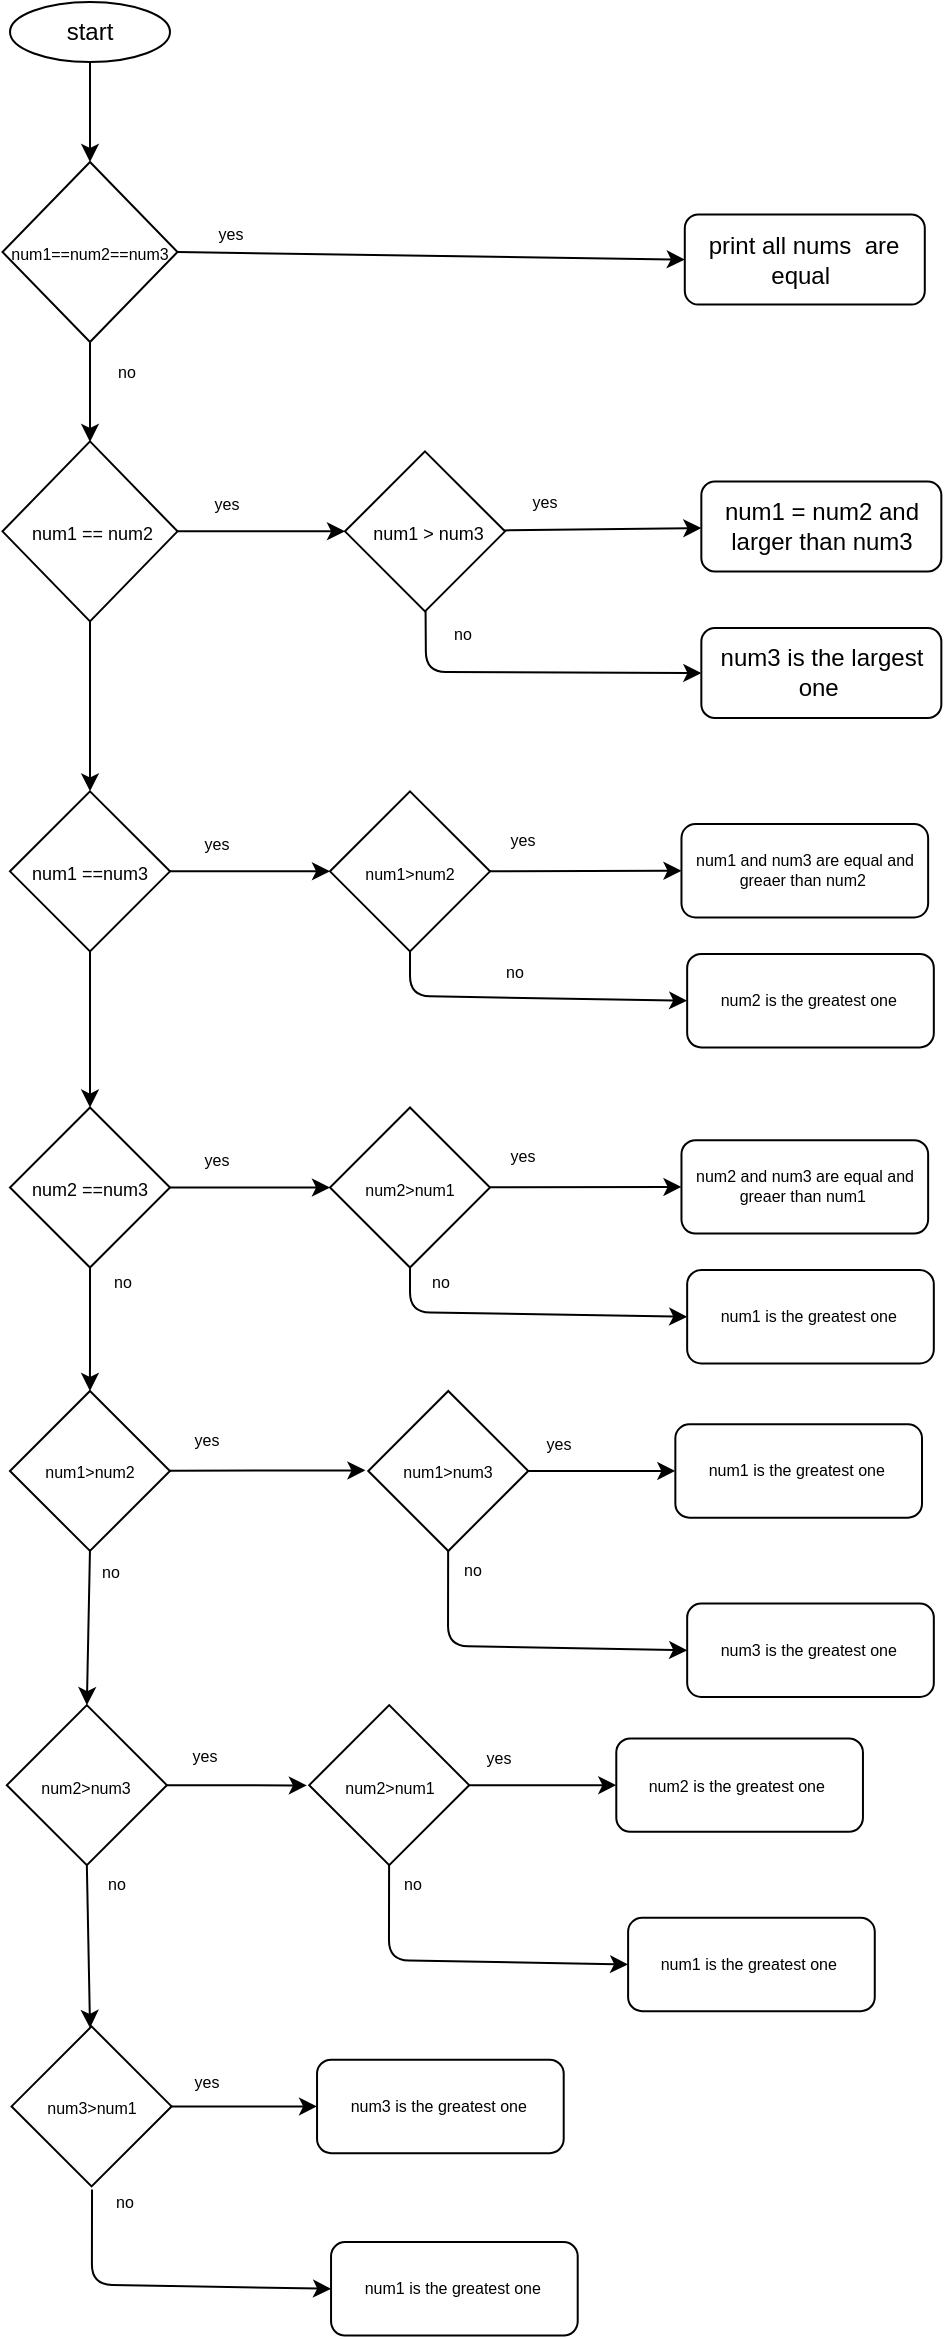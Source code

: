 <mxfile>
    <diagram id="nyAvRrSDTptuYCdxaA_0" name="Page-1">
        <mxGraphModel dx="660" dy="437" grid="1" gridSize="1.181" guides="1" tooltips="1" connect="1" arrows="1" fold="1" page="0" pageScale="1" pageWidth="850" pageHeight="1100" math="0" shadow="0">
            <root>
                <mxCell id="0"/>
                <mxCell id="1" parent="0"/>
                <mxCell id="3" style="edgeStyle=none;html=1;" edge="1" parent="1" source="2">
                    <mxGeometry relative="1" as="geometry">
                        <mxPoint x="240" y="230" as="targetPoint"/>
                    </mxGeometry>
                </mxCell>
                <mxCell id="2" value="start" style="ellipse;whiteSpace=wrap;html=1;" vertex="1" parent="1">
                    <mxGeometry x="200" y="150" width="80" height="30" as="geometry"/>
                </mxCell>
                <mxCell id="6" style="edgeStyle=none;html=1;" edge="1" parent="1" source="5">
                    <mxGeometry relative="1" as="geometry">
                        <mxPoint x="240" y="370" as="targetPoint"/>
                    </mxGeometry>
                </mxCell>
                <mxCell id="8" style="edgeStyle=none;html=1;exitX=1;exitY=0.5;exitDx=0;exitDy=0;entryX=0;entryY=0.5;entryDx=0;entryDy=0;" edge="1" parent="1" source="5" target="10">
                    <mxGeometry relative="1" as="geometry">
                        <mxPoint x="500" y="280" as="targetPoint"/>
                    </mxGeometry>
                </mxCell>
                <mxCell id="5" value="&lt;font style=&quot;font-size: 8px;&quot;&gt;num1==num2==num3&lt;/font&gt;" style="rhombus;whiteSpace=wrap;html=1;" vertex="1" parent="1">
                    <mxGeometry x="196.25" y="230" width="87.5" height="90" as="geometry"/>
                </mxCell>
                <mxCell id="10" value="print all nums&amp;nbsp; are equal&amp;nbsp;" style="rounded=1;whiteSpace=wrap;html=1;spacing=0;" vertex="1" parent="1">
                    <mxGeometry x="537.4" y="256.3" width="120" height="45" as="geometry"/>
                </mxCell>
                <mxCell id="15" value="" style="edgeStyle=none;html=1;fontSize=8;" edge="1" parent="1" source="13" target="14">
                    <mxGeometry relative="1" as="geometry"/>
                </mxCell>
                <mxCell id="32" value="" style="edgeStyle=none;html=1;fontSize=8;" edge="1" parent="1" source="13" target="31">
                    <mxGeometry relative="1" as="geometry"/>
                </mxCell>
                <mxCell id="13" value="&lt;font style=&quot;font-size: 9px;&quot;&gt;&amp;nbsp;num1 == num2&lt;/font&gt;" style="rhombus;whiteSpace=wrap;html=1;" vertex="1" parent="1">
                    <mxGeometry x="196.251" y="369.681" width="87.5" height="90" as="geometry"/>
                </mxCell>
                <mxCell id="23" style="edgeStyle=none;html=1;fontSize=8;" edge="1" parent="1" source="14" target="22">
                    <mxGeometry relative="1" as="geometry"/>
                </mxCell>
                <mxCell id="25" style="edgeStyle=none;html=1;entryX=0;entryY=0.5;entryDx=0;entryDy=0;fontSize=8;" edge="1" parent="1" source="14" target="24">
                    <mxGeometry relative="1" as="geometry">
                        <Array as="points">
                            <mxPoint x="408" y="485"/>
                        </Array>
                    </mxGeometry>
                </mxCell>
                <mxCell id="14" value="&lt;span style=&quot;font-size: 9px;&quot;&gt;&amp;nbsp;num1 &amp;gt; num3&lt;/span&gt;" style="rhombus;whiteSpace=wrap;html=1;" vertex="1" parent="1">
                    <mxGeometry x="367.501" y="374.681" width="80" height="80" as="geometry"/>
                </mxCell>
                <mxCell id="16" value="yes" style="text;html=1;align=center;verticalAlign=middle;resizable=0;points=[];autosize=1;strokeColor=none;fillColor=none;fontSize=8;" vertex="1" parent="1">
                    <mxGeometry x="292.913" y="389.761" width="29.527" height="22.441" as="geometry"/>
                </mxCell>
                <mxCell id="17" value="yes" style="text;html=1;align=center;verticalAlign=middle;resizable=0;points=[];autosize=1;strokeColor=none;fillColor=none;fontSize=8;" vertex="1" parent="1">
                    <mxGeometry x="295.274" y="255.122" width="29.527" height="22.441" as="geometry"/>
                </mxCell>
                <mxCell id="18" value="no" style="text;html=1;align=center;verticalAlign=middle;resizable=0;points=[];autosize=1;strokeColor=none;fillColor=none;fontSize=8;" vertex="1" parent="1">
                    <mxGeometry x="244.305" y="323.623" width="27.165" height="22.441" as="geometry"/>
                </mxCell>
                <mxCell id="21" value="yes" style="text;html=1;align=center;verticalAlign=middle;resizable=0;points=[];autosize=1;strokeColor=none;fillColor=none;fontSize=8;" vertex="1" parent="1">
                    <mxGeometry x="452.364" y="388.582" width="29.527" height="22.441" as="geometry"/>
                </mxCell>
                <mxCell id="22" value="num1 = num2 and larger than num3" style="rounded=1;whiteSpace=wrap;html=1;spacing=0;" vertex="1" parent="1">
                    <mxGeometry x="545.671" y="389.761" width="120" height="45" as="geometry"/>
                </mxCell>
                <mxCell id="24" value="num3 is the largest one&amp;nbsp;" style="rounded=1;whiteSpace=wrap;html=1;spacing=0;" vertex="1" parent="1">
                    <mxGeometry x="545.672" y="462.992" width="120" height="45" as="geometry"/>
                </mxCell>
                <mxCell id="29" value="no" style="text;html=1;align=center;verticalAlign=middle;resizable=0;points=[];autosize=1;strokeColor=none;fillColor=none;fontSize=8;" vertex="1" parent="1">
                    <mxGeometry x="412.024" y="454.682" width="27.165" height="22.441" as="geometry"/>
                </mxCell>
                <mxCell id="34" value="" style="edgeStyle=none;html=1;fontSize=9;" edge="1" parent="1" source="31" target="33">
                    <mxGeometry relative="1" as="geometry"/>
                </mxCell>
                <mxCell id="50" style="edgeStyle=none;html=1;exitX=0.5;exitY=1;exitDx=0;exitDy=0;entryX=0.5;entryY=0;entryDx=0;entryDy=0;fontSize=8;" edge="1" parent="1" source="31" target="49">
                    <mxGeometry relative="1" as="geometry"/>
                </mxCell>
                <mxCell id="31" value="&lt;font style=&quot;font-size: 9px;&quot;&gt;num1 ==num3&lt;/font&gt;" style="rhombus;whiteSpace=wrap;html=1;" vertex="1" parent="1">
                    <mxGeometry x="200.001" y="544.681" width="80" height="80" as="geometry"/>
                </mxCell>
                <mxCell id="43" style="edgeStyle=none;html=1;entryX=0;entryY=0.5;entryDx=0;entryDy=0;fontSize=8;" edge="1" parent="1" source="33" target="42">
                    <mxGeometry relative="1" as="geometry"/>
                </mxCell>
                <mxCell id="45" style="edgeStyle=none;html=1;exitX=0.5;exitY=1;exitDx=0;exitDy=0;entryX=0;entryY=0.5;entryDx=0;entryDy=0;fontSize=8;" edge="1" parent="1" source="33" target="44">
                    <mxGeometry relative="1" as="geometry">
                        <Array as="points">
                            <mxPoint x="400" y="647"/>
                        </Array>
                    </mxGeometry>
                </mxCell>
                <mxCell id="33" value="&lt;font style=&quot;font-size: 8px;&quot;&gt;num1&amp;gt;num2&lt;/font&gt;" style="rhombus;whiteSpace=wrap;html=1;" vertex="1" parent="1">
                    <mxGeometry x="360.001" y="544.681" width="80" height="80" as="geometry"/>
                </mxCell>
                <mxCell id="42" value="num1 and num3 are equal and greaer than num2&amp;nbsp;" style="rounded=1;whiteSpace=wrap;html=1;fontSize=8;" vertex="1" parent="1">
                    <mxGeometry x="535.74" y="561.02" width="123.33" height="46.71" as="geometry"/>
                </mxCell>
                <mxCell id="44" value="num2 is the greatest one&amp;nbsp;" style="rounded=1;whiteSpace=wrap;html=1;fontSize=8;" vertex="1" parent="1">
                    <mxGeometry x="538.581" y="625.981" width="123.33" height="46.71" as="geometry"/>
                </mxCell>
                <mxCell id="46" value="yes" style="text;html=1;align=center;verticalAlign=middle;resizable=0;points=[];autosize=1;strokeColor=none;fillColor=none;fontSize=8;" vertex="1" parent="1">
                    <mxGeometry x="441.735" y="557.483" width="29.527" height="22.441" as="geometry"/>
                </mxCell>
                <mxCell id="47" value="no" style="text;html=1;align=center;verticalAlign=middle;resizable=0;points=[];autosize=1;strokeColor=none;fillColor=none;fontSize=8;" vertex="1" parent="1">
                    <mxGeometry x="438.006" y="623.624" width="27.165" height="22.441" as="geometry"/>
                </mxCell>
                <mxCell id="48" value="yes" style="text;html=1;align=center;verticalAlign=middle;resizable=0;points=[];autosize=1;strokeColor=none;fillColor=none;fontSize=8;" vertex="1" parent="1">
                    <mxGeometry x="288.184" y="559.842" width="29.527" height="22.441" as="geometry"/>
                </mxCell>
                <mxCell id="66" style="edgeStyle=none;html=1;exitX=0.5;exitY=1;exitDx=0;exitDy=0;entryX=0.5;entryY=0;entryDx=0;entryDy=0;fontSize=8;" edge="1" parent="1" source="49" target="62">
                    <mxGeometry relative="1" as="geometry"/>
                </mxCell>
                <mxCell id="49" value="&lt;font style=&quot;font-size: 9px;&quot;&gt;num2 ==num3&lt;/font&gt;" style="rhombus;whiteSpace=wrap;html=1;" vertex="1" parent="1">
                    <mxGeometry x="200.002" y="702.752" width="80" height="80" as="geometry"/>
                </mxCell>
                <mxCell id="51" value="" style="edgeStyle=none;html=1;fontSize=9;" edge="1" parent="1" target="54">
                    <mxGeometry relative="1" as="geometry">
                        <mxPoint x="280.002" y="742.752" as="sourcePoint"/>
                    </mxGeometry>
                </mxCell>
                <mxCell id="52" style="edgeStyle=none;html=1;entryX=0;entryY=0.5;entryDx=0;entryDy=0;fontSize=8;" edge="1" parent="1" source="54" target="55">
                    <mxGeometry relative="1" as="geometry"/>
                </mxCell>
                <mxCell id="53" style="edgeStyle=none;html=1;exitX=0.5;exitY=1;exitDx=0;exitDy=0;entryX=0;entryY=0.5;entryDx=0;entryDy=0;fontSize=8;" edge="1" parent="1" source="54" target="56">
                    <mxGeometry relative="1" as="geometry">
                        <Array as="points">
                            <mxPoint x="400.001" y="805.071"/>
                        </Array>
                    </mxGeometry>
                </mxCell>
                <mxCell id="54" value="&lt;font style=&quot;font-size: 8px;&quot;&gt;num2&amp;gt;num1&lt;/font&gt;" style="rhombus;whiteSpace=wrap;html=1;" vertex="1" parent="1">
                    <mxGeometry x="360.002" y="702.752" width="80" height="80" as="geometry"/>
                </mxCell>
                <mxCell id="55" value="num2 and num3 are equal and greaer than num1&amp;nbsp;" style="rounded=1;whiteSpace=wrap;html=1;fontSize=8;" vertex="1" parent="1">
                    <mxGeometry x="535.741" y="719.091" width="123.33" height="46.71" as="geometry"/>
                </mxCell>
                <mxCell id="56" value="num1 is the greatest one&amp;nbsp;" style="rounded=1;whiteSpace=wrap;html=1;fontSize=8;" vertex="1" parent="1">
                    <mxGeometry x="538.582" y="784.052" width="123.33" height="46.71" as="geometry"/>
                </mxCell>
                <mxCell id="57" value="yes" style="text;html=1;align=center;verticalAlign=middle;resizable=0;points=[];autosize=1;strokeColor=none;fillColor=none;fontSize=8;" vertex="1" parent="1">
                    <mxGeometry x="441.736" y="715.554" width="29.527" height="22.441" as="geometry"/>
                </mxCell>
                <mxCell id="58" value="no" style="text;html=1;align=center;verticalAlign=middle;resizable=0;points=[];autosize=1;strokeColor=none;fillColor=none;fontSize=8;" vertex="1" parent="1">
                    <mxGeometry x="401.577" y="778.345" width="27.165" height="22.441" as="geometry"/>
                </mxCell>
                <mxCell id="59" value="yes" style="text;html=1;align=center;verticalAlign=middle;resizable=0;points=[];autosize=1;strokeColor=none;fillColor=none;fontSize=8;" vertex="1" parent="1">
                    <mxGeometry x="288.185" y="717.913" width="29.527" height="22.441" as="geometry"/>
                </mxCell>
                <mxCell id="60" style="edgeStyle=none;html=1;entryX=0;entryY=0.5;entryDx=0;entryDy=0;fontSize=8;" edge="1" parent="1" source="62">
                    <mxGeometry relative="1" as="geometry">
                        <mxPoint x="377.711" y="884.176" as="targetPoint"/>
                    </mxGeometry>
                </mxCell>
                <mxCell id="69" style="edgeStyle=none;html=1;exitX=0.5;exitY=1;exitDx=0;exitDy=0;entryX=0.5;entryY=0;entryDx=0;entryDy=0;fontSize=8;" edge="1" parent="1" source="62" target="68">
                    <mxGeometry relative="1" as="geometry"/>
                </mxCell>
                <mxCell id="62" value="&lt;font style=&quot;font-size: 8px;&quot;&gt;num1&amp;gt;num2&lt;/font&gt;" style="rhombus;whiteSpace=wrap;html=1;" vertex="1" parent="1">
                    <mxGeometry x="199.982" y="844.482" width="80" height="80" as="geometry"/>
                </mxCell>
                <mxCell id="64" value="yes" style="text;html=1;align=center;verticalAlign=middle;resizable=0;points=[];autosize=1;strokeColor=none;fillColor=none;fontSize=8;" vertex="1" parent="1">
                    <mxGeometry x="283.706" y="857.284" width="29.527" height="22.441" as="geometry"/>
                </mxCell>
                <mxCell id="65" value="no" style="text;html=1;align=center;verticalAlign=middle;resizable=0;points=[];autosize=1;strokeColor=none;fillColor=none;fontSize=8;" vertex="1" parent="1">
                    <mxGeometry x="236.217" y="923.425" width="27.165" height="22.441" as="geometry"/>
                </mxCell>
                <mxCell id="72" style="edgeStyle=none;html=1;entryX=0;entryY=0.5;entryDx=0;entryDy=0;fontSize=8;" edge="1" parent="1" source="67" target="71">
                    <mxGeometry relative="1" as="geometry">
                        <Array as="points">
                            <mxPoint x="419" y="972"/>
                        </Array>
                    </mxGeometry>
                </mxCell>
                <mxCell id="73" style="edgeStyle=none;html=1;exitX=1;exitY=0.5;exitDx=0;exitDy=0;entryX=0;entryY=0.5;entryDx=0;entryDy=0;fontSize=8;" edge="1" parent="1" source="67" target="70">
                    <mxGeometry relative="1" as="geometry"/>
                </mxCell>
                <mxCell id="67" value="&lt;font style=&quot;font-size: 8px;&quot;&gt;num1&amp;gt;num3&lt;/font&gt;" style="rhombus;whiteSpace=wrap;html=1;" vertex="1" parent="1">
                    <mxGeometry x="379.133" y="844.483" width="80" height="80" as="geometry"/>
                </mxCell>
                <mxCell id="85" style="edgeStyle=none;html=1;exitX=1;exitY=0.5;exitDx=0;exitDy=0;fontSize=8;" edge="1" parent="1" source="68">
                    <mxGeometry relative="1" as="geometry">
                        <mxPoint x="348.424" y="1041.73" as="targetPoint"/>
                    </mxGeometry>
                </mxCell>
                <mxCell id="94" style="edgeStyle=none;html=1;exitX=0.5;exitY=1;exitDx=0;exitDy=0;fontSize=8;" edge="1" parent="1" source="68" target="88">
                    <mxGeometry relative="1" as="geometry"/>
                </mxCell>
                <mxCell id="68" value="&lt;font style=&quot;font-size: 8px;&quot;&gt;num2&amp;gt;num3&lt;/font&gt;" style="rhombus;whiteSpace=wrap;html=1;" vertex="1" parent="1">
                    <mxGeometry x="198.424" y="1001.574" width="80" height="80" as="geometry"/>
                </mxCell>
                <mxCell id="70" value="num1 is the greatest one&amp;nbsp;" style="rounded=1;whiteSpace=wrap;html=1;fontSize=8;" vertex="1" parent="1">
                    <mxGeometry x="532.673" y="861.123" width="123.33" height="46.71" as="geometry"/>
                </mxCell>
                <mxCell id="71" value="num3 is the greatest one&amp;nbsp;" style="rounded=1;whiteSpace=wrap;html=1;fontSize=8;" vertex="1" parent="1">
                    <mxGeometry x="538.584" y="950.784" width="123.33" height="46.71" as="geometry"/>
                </mxCell>
                <mxCell id="74" value="yes" style="text;html=1;align=center;verticalAlign=middle;resizable=0;points=[];autosize=1;strokeColor=none;fillColor=none;fontSize=8;" vertex="1" parent="1">
                    <mxGeometry x="459.137" y="859.845" width="29.527" height="22.441" as="geometry"/>
                </mxCell>
                <mxCell id="75" value="yes" style="text;html=1;align=center;verticalAlign=middle;resizable=0;points=[];autosize=1;strokeColor=none;fillColor=none;fontSize=8;" vertex="1" parent="1">
                    <mxGeometry x="282.278" y="1015.746" width="29.527" height="22.441" as="geometry"/>
                </mxCell>
                <mxCell id="76" value="no" style="text;html=1;align=center;verticalAlign=middle;resizable=0;points=[];autosize=1;strokeColor=none;fillColor=none;fontSize=8;" vertex="1" parent="1">
                    <mxGeometry x="242.128" y="778.346" width="27.165" height="22.441" as="geometry"/>
                </mxCell>
                <mxCell id="77" value="no" style="text;html=1;align=center;verticalAlign=middle;resizable=0;points=[];autosize=1;strokeColor=none;fillColor=none;fontSize=8;" vertex="1" parent="1">
                    <mxGeometry x="416.93" y="922.437" width="27.165" height="22.441" as="geometry"/>
                </mxCell>
                <mxCell id="78" style="edgeStyle=none;html=1;entryX=0;entryY=0.5;entryDx=0;entryDy=0;fontSize=8;" edge="1" parent="1" source="80" target="82">
                    <mxGeometry relative="1" as="geometry">
                        <Array as="points">
                            <mxPoint x="389.471" y="1129.091"/>
                        </Array>
                    </mxGeometry>
                </mxCell>
                <mxCell id="79" style="edgeStyle=none;html=1;exitX=1;exitY=0.5;exitDx=0;exitDy=0;entryX=0;entryY=0.5;entryDx=0;entryDy=0;fontSize=8;" edge="1" parent="1" source="80" target="81">
                    <mxGeometry relative="1" as="geometry"/>
                </mxCell>
                <mxCell id="80" value="&lt;font style=&quot;font-size: 8px;&quot;&gt;num2&amp;gt;num1&lt;/font&gt;" style="rhombus;whiteSpace=wrap;html=1;" vertex="1" parent="1">
                    <mxGeometry x="349.604" y="1001.574" width="80" height="80" as="geometry"/>
                </mxCell>
                <mxCell id="81" value="num2 is the greatest one&amp;nbsp;" style="rounded=1;whiteSpace=wrap;html=1;fontSize=8;" vertex="1" parent="1">
                    <mxGeometry x="503.144" y="1018.214" width="123.33" height="46.71" as="geometry"/>
                </mxCell>
                <mxCell id="82" value="num1 is the greatest one&amp;nbsp;" style="rounded=1;whiteSpace=wrap;html=1;fontSize=8;" vertex="1" parent="1">
                    <mxGeometry x="509.056" y="1107.876" width="123.33" height="46.71" as="geometry"/>
                </mxCell>
                <mxCell id="83" value="yes" style="text;html=1;align=center;verticalAlign=middle;resizable=0;points=[];autosize=1;strokeColor=none;fillColor=none;fontSize=8;" vertex="1" parent="1">
                    <mxGeometry x="429.608" y="1016.936" width="29.527" height="22.441" as="geometry"/>
                </mxCell>
                <mxCell id="84" value="no" style="text;html=1;align=center;verticalAlign=middle;resizable=0;points=[];autosize=1;strokeColor=none;fillColor=none;fontSize=8;" vertex="1" parent="1">
                    <mxGeometry x="387.401" y="1079.529" width="27.165" height="22.441" as="geometry"/>
                </mxCell>
                <mxCell id="88" value="&lt;font style=&quot;font-size: 8px;&quot;&gt;num3&amp;gt;num1&lt;/font&gt;" style="rhombus;whiteSpace=wrap;html=1;" vertex="1" parent="1">
                    <mxGeometry x="200.785" y="1162.206" width="80" height="80" as="geometry"/>
                </mxCell>
                <mxCell id="89" style="edgeStyle=none;html=1;entryX=0;entryY=0.5;entryDx=0;entryDy=0;fontSize=8;" edge="1" parent="1" target="93">
                    <mxGeometry relative="1" as="geometry">
                        <Array as="points">
                            <mxPoint x="240.942" y="1291.272"/>
                        </Array>
                        <mxPoint x="241.015" y="1243.695" as="sourcePoint"/>
                    </mxGeometry>
                </mxCell>
                <mxCell id="90" style="edgeStyle=none;html=1;exitX=1;exitY=0.5;exitDx=0;exitDy=0;entryX=0;entryY=0.5;entryDx=0;entryDy=0;fontSize=8;" edge="1" parent="1" target="92">
                    <mxGeometry relative="1" as="geometry">
                        <mxPoint x="279.986" y="1202.216" as="sourcePoint"/>
                    </mxGeometry>
                </mxCell>
                <mxCell id="92" value="num3 is the greatest one&amp;nbsp;" style="rounded=1;whiteSpace=wrap;html=1;fontSize=8;" vertex="1" parent="1">
                    <mxGeometry x="353.526" y="1178.855" width="123.33" height="46.71" as="geometry"/>
                </mxCell>
                <mxCell id="93" value="num1 is the greatest one&amp;nbsp;" style="rounded=1;whiteSpace=wrap;html=1;fontSize=8;" vertex="1" parent="1">
                    <mxGeometry x="360.527" y="1270.057" width="123.33" height="46.71" as="geometry"/>
                </mxCell>
                <mxCell id="95" value="no" style="text;html=1;align=center;verticalAlign=middle;resizable=0;points=[];autosize=1;strokeColor=none;fillColor=none;fontSize=8;" vertex="1" parent="1">
                    <mxGeometry x="239.758" y="1079.526" width="27.165" height="22.441" as="geometry"/>
                </mxCell>
                <mxCell id="96" value="no" style="text;html=1;align=center;verticalAlign=middle;resizable=0;points=[];autosize=1;strokeColor=none;fillColor=none;fontSize=8;" vertex="1" parent="1">
                    <mxGeometry x="243.31" y="1238.977" width="27.165" height="22.441" as="geometry"/>
                </mxCell>
                <mxCell id="97" value="yes" style="text;html=1;align=center;verticalAlign=middle;resizable=0;points=[];autosize=1;strokeColor=none;fillColor=none;fontSize=8;" vertex="1" parent="1">
                    <mxGeometry x="283.71" y="1178.857" width="29.527" height="22.441" as="geometry"/>
                </mxCell>
            </root>
        </mxGraphModel>
    </diagram>
</mxfile>
